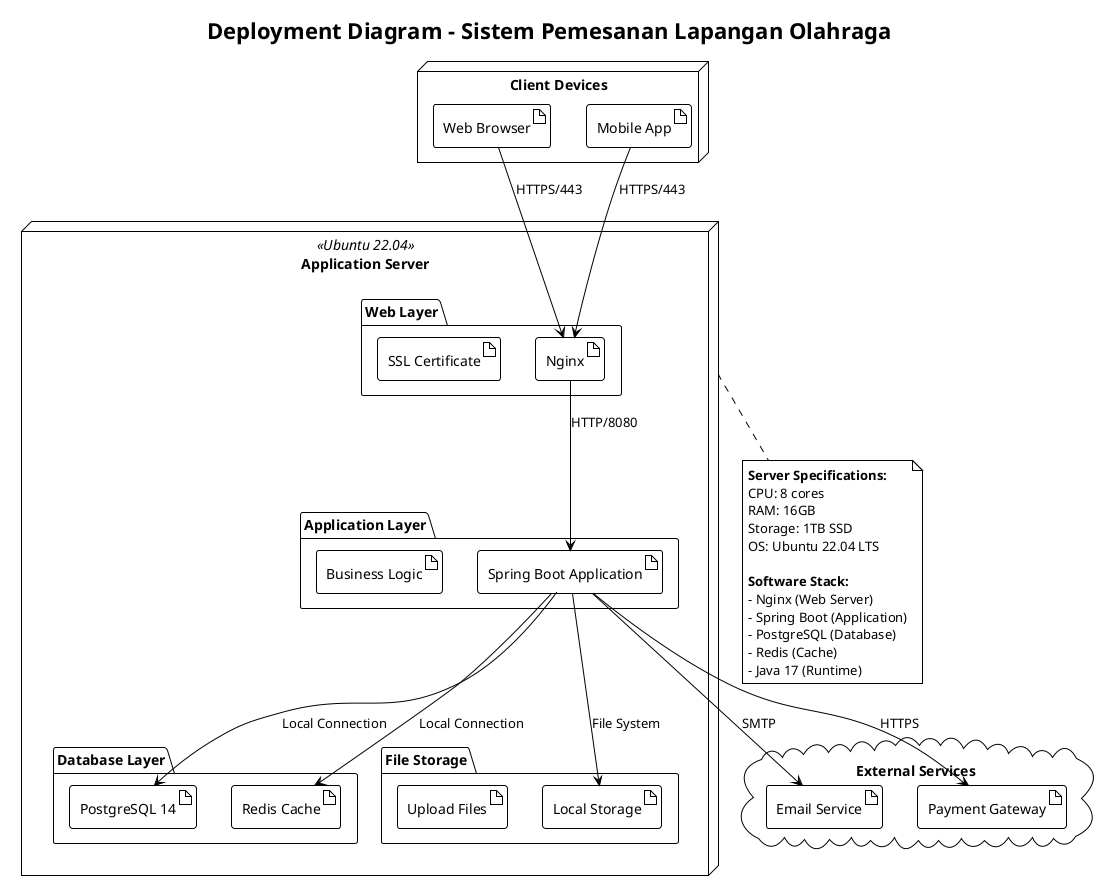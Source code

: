 @startuml
!theme plain
title Deployment Diagram - Sistem Pemesanan Lapangan Olahraga

' Client Devices
node "Client Devices" {
    artifact "Web Browser" as Browser
    artifact "Mobile App" as MobileApp
}

' Single Server (All-in-One)
node "Application Server" as AppServer <<Ubuntu 22.04>> {
    package "Web Layer" {
        artifact "Nginx" as Nginx
        artifact "SSL Certificate" as SSL
    }

    package "Application Layer" {
        artifact "Spring Boot Application" as SpringApp
        artifact "Business Logic" as BizLogic
    }

    package "Database Layer" {
        artifact "PostgreSQL 14" as PostgresDB
        artifact "Redis Cache" as RedisCache
    }

    package "File Storage" {
        artifact "Local Storage" as LocalStorage
        artifact "Upload Files" as UploadFiles
    }
}

' External Services
cloud "External Services" {
    artifact "Email Service" as EmailSvc
    artifact "Payment Gateway" as PaymentGW
}

' Connections
Browser --> Nginx : HTTPS/443
MobileApp --> Nginx : HTTPS/443

Nginx --> SpringApp : HTTP/8080
SpringApp --> PostgresDB : Local Connection
SpringApp --> RedisCache : Local Connection
SpringApp --> LocalStorage : File System

SpringApp --> EmailSvc : SMTP
SpringApp --> PaymentGW : HTTPS

' Server Specifications
note bottom of AppServer : **Server Specifications:**\nCPU: 8 cores\nRAM: 16GB\nStorage: 1TB SSD\nOS: Ubuntu 22.04 LTS\n\n**Software Stack:**\n- Nginx (Web Server)\n- Spring Boot (Application)\n- PostgreSQL (Database)\n- Redis (Cache)\n- Java 17 (Runtime)

@enduml
